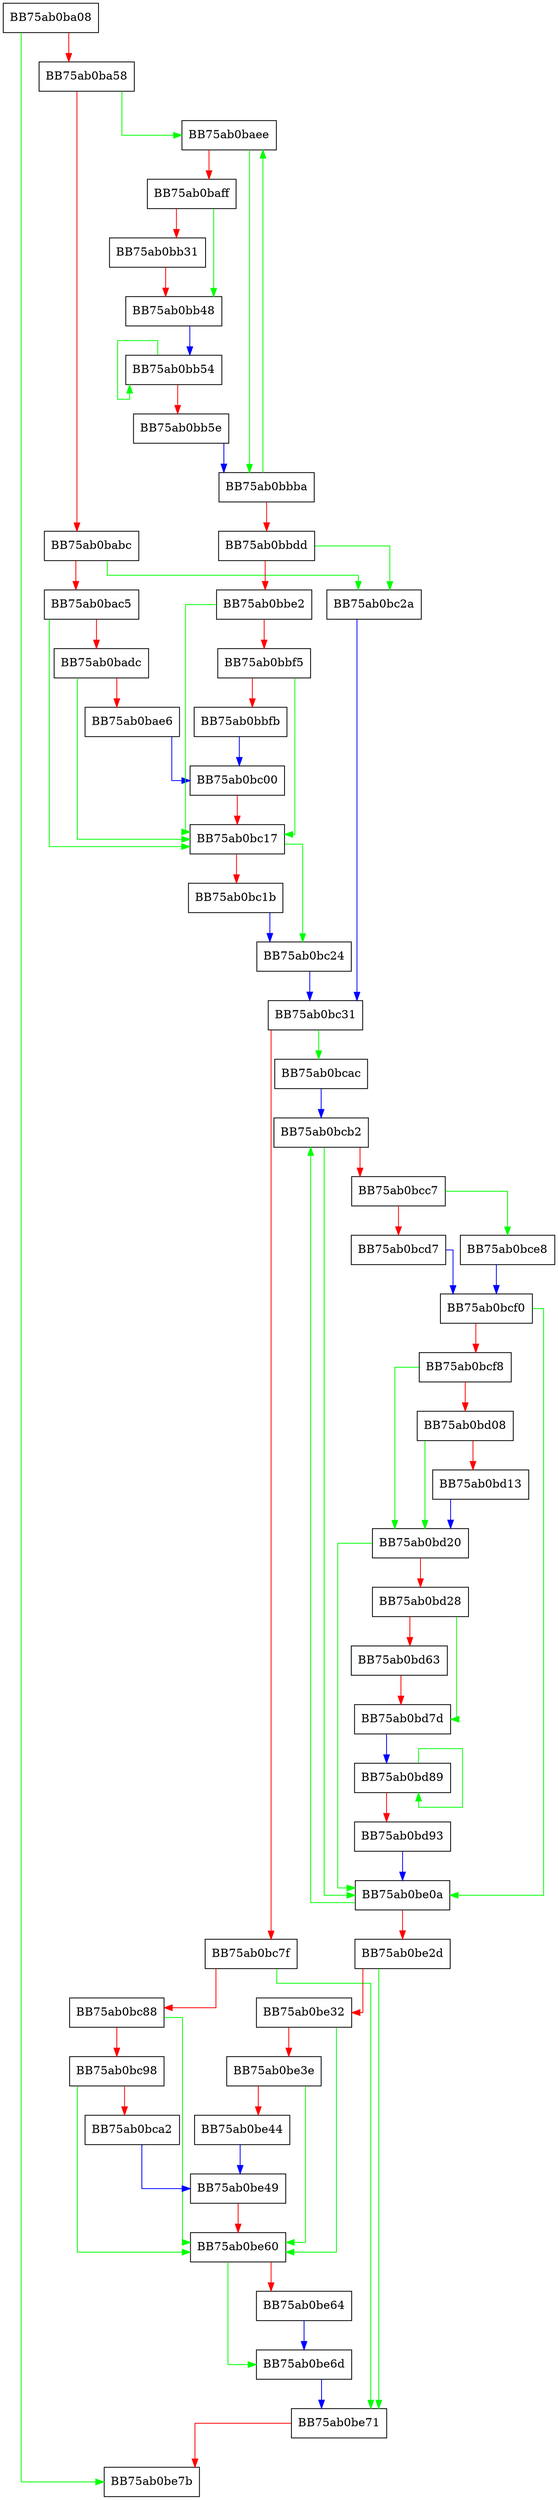 digraph RecurseDeleteReparsePoints {
  node [shape="box"];
  graph [splines=ortho];
  BB75ab0ba08 -> BB75ab0be7b [color="green"];
  BB75ab0ba08 -> BB75ab0ba58 [color="red"];
  BB75ab0ba58 -> BB75ab0baee [color="green"];
  BB75ab0ba58 -> BB75ab0babc [color="red"];
  BB75ab0babc -> BB75ab0bc2a [color="green"];
  BB75ab0babc -> BB75ab0bac5 [color="red"];
  BB75ab0bac5 -> BB75ab0bc17 [color="green"];
  BB75ab0bac5 -> BB75ab0badc [color="red"];
  BB75ab0badc -> BB75ab0bc17 [color="green"];
  BB75ab0badc -> BB75ab0bae6 [color="red"];
  BB75ab0bae6 -> BB75ab0bc00 [color="blue"];
  BB75ab0baee -> BB75ab0bbba [color="green"];
  BB75ab0baee -> BB75ab0baff [color="red"];
  BB75ab0baff -> BB75ab0bb48 [color="green"];
  BB75ab0baff -> BB75ab0bb31 [color="red"];
  BB75ab0bb31 -> BB75ab0bb48 [color="red"];
  BB75ab0bb48 -> BB75ab0bb54 [color="blue"];
  BB75ab0bb54 -> BB75ab0bb54 [color="green"];
  BB75ab0bb54 -> BB75ab0bb5e [color="red"];
  BB75ab0bb5e -> BB75ab0bbba [color="blue"];
  BB75ab0bbba -> BB75ab0baee [color="green"];
  BB75ab0bbba -> BB75ab0bbdd [color="red"];
  BB75ab0bbdd -> BB75ab0bc2a [color="green"];
  BB75ab0bbdd -> BB75ab0bbe2 [color="red"];
  BB75ab0bbe2 -> BB75ab0bc17 [color="green"];
  BB75ab0bbe2 -> BB75ab0bbf5 [color="red"];
  BB75ab0bbf5 -> BB75ab0bc17 [color="green"];
  BB75ab0bbf5 -> BB75ab0bbfb [color="red"];
  BB75ab0bbfb -> BB75ab0bc00 [color="blue"];
  BB75ab0bc00 -> BB75ab0bc17 [color="red"];
  BB75ab0bc17 -> BB75ab0bc24 [color="green"];
  BB75ab0bc17 -> BB75ab0bc1b [color="red"];
  BB75ab0bc1b -> BB75ab0bc24 [color="blue"];
  BB75ab0bc24 -> BB75ab0bc31 [color="blue"];
  BB75ab0bc2a -> BB75ab0bc31 [color="blue"];
  BB75ab0bc31 -> BB75ab0bcac [color="green"];
  BB75ab0bc31 -> BB75ab0bc7f [color="red"];
  BB75ab0bc7f -> BB75ab0be71 [color="green"];
  BB75ab0bc7f -> BB75ab0bc88 [color="red"];
  BB75ab0bc88 -> BB75ab0be60 [color="green"];
  BB75ab0bc88 -> BB75ab0bc98 [color="red"];
  BB75ab0bc98 -> BB75ab0be60 [color="green"];
  BB75ab0bc98 -> BB75ab0bca2 [color="red"];
  BB75ab0bca2 -> BB75ab0be49 [color="blue"];
  BB75ab0bcac -> BB75ab0bcb2 [color="blue"];
  BB75ab0bcb2 -> BB75ab0be0a [color="green"];
  BB75ab0bcb2 -> BB75ab0bcc7 [color="red"];
  BB75ab0bcc7 -> BB75ab0bce8 [color="green"];
  BB75ab0bcc7 -> BB75ab0bcd7 [color="red"];
  BB75ab0bcd7 -> BB75ab0bcf0 [color="blue"];
  BB75ab0bce8 -> BB75ab0bcf0 [color="blue"];
  BB75ab0bcf0 -> BB75ab0be0a [color="green"];
  BB75ab0bcf0 -> BB75ab0bcf8 [color="red"];
  BB75ab0bcf8 -> BB75ab0bd20 [color="green"];
  BB75ab0bcf8 -> BB75ab0bd08 [color="red"];
  BB75ab0bd08 -> BB75ab0bd20 [color="green"];
  BB75ab0bd08 -> BB75ab0bd13 [color="red"];
  BB75ab0bd13 -> BB75ab0bd20 [color="blue"];
  BB75ab0bd20 -> BB75ab0be0a [color="green"];
  BB75ab0bd20 -> BB75ab0bd28 [color="red"];
  BB75ab0bd28 -> BB75ab0bd7d [color="green"];
  BB75ab0bd28 -> BB75ab0bd63 [color="red"];
  BB75ab0bd63 -> BB75ab0bd7d [color="red"];
  BB75ab0bd7d -> BB75ab0bd89 [color="blue"];
  BB75ab0bd89 -> BB75ab0bd89 [color="green"];
  BB75ab0bd89 -> BB75ab0bd93 [color="red"];
  BB75ab0bd93 -> BB75ab0be0a [color="blue"];
  BB75ab0be0a -> BB75ab0bcb2 [color="green"];
  BB75ab0be0a -> BB75ab0be2d [color="red"];
  BB75ab0be2d -> BB75ab0be71 [color="green"];
  BB75ab0be2d -> BB75ab0be32 [color="red"];
  BB75ab0be32 -> BB75ab0be60 [color="green"];
  BB75ab0be32 -> BB75ab0be3e [color="red"];
  BB75ab0be3e -> BB75ab0be60 [color="green"];
  BB75ab0be3e -> BB75ab0be44 [color="red"];
  BB75ab0be44 -> BB75ab0be49 [color="blue"];
  BB75ab0be49 -> BB75ab0be60 [color="red"];
  BB75ab0be60 -> BB75ab0be6d [color="green"];
  BB75ab0be60 -> BB75ab0be64 [color="red"];
  BB75ab0be64 -> BB75ab0be6d [color="blue"];
  BB75ab0be6d -> BB75ab0be71 [color="blue"];
  BB75ab0be71 -> BB75ab0be7b [color="red"];
}